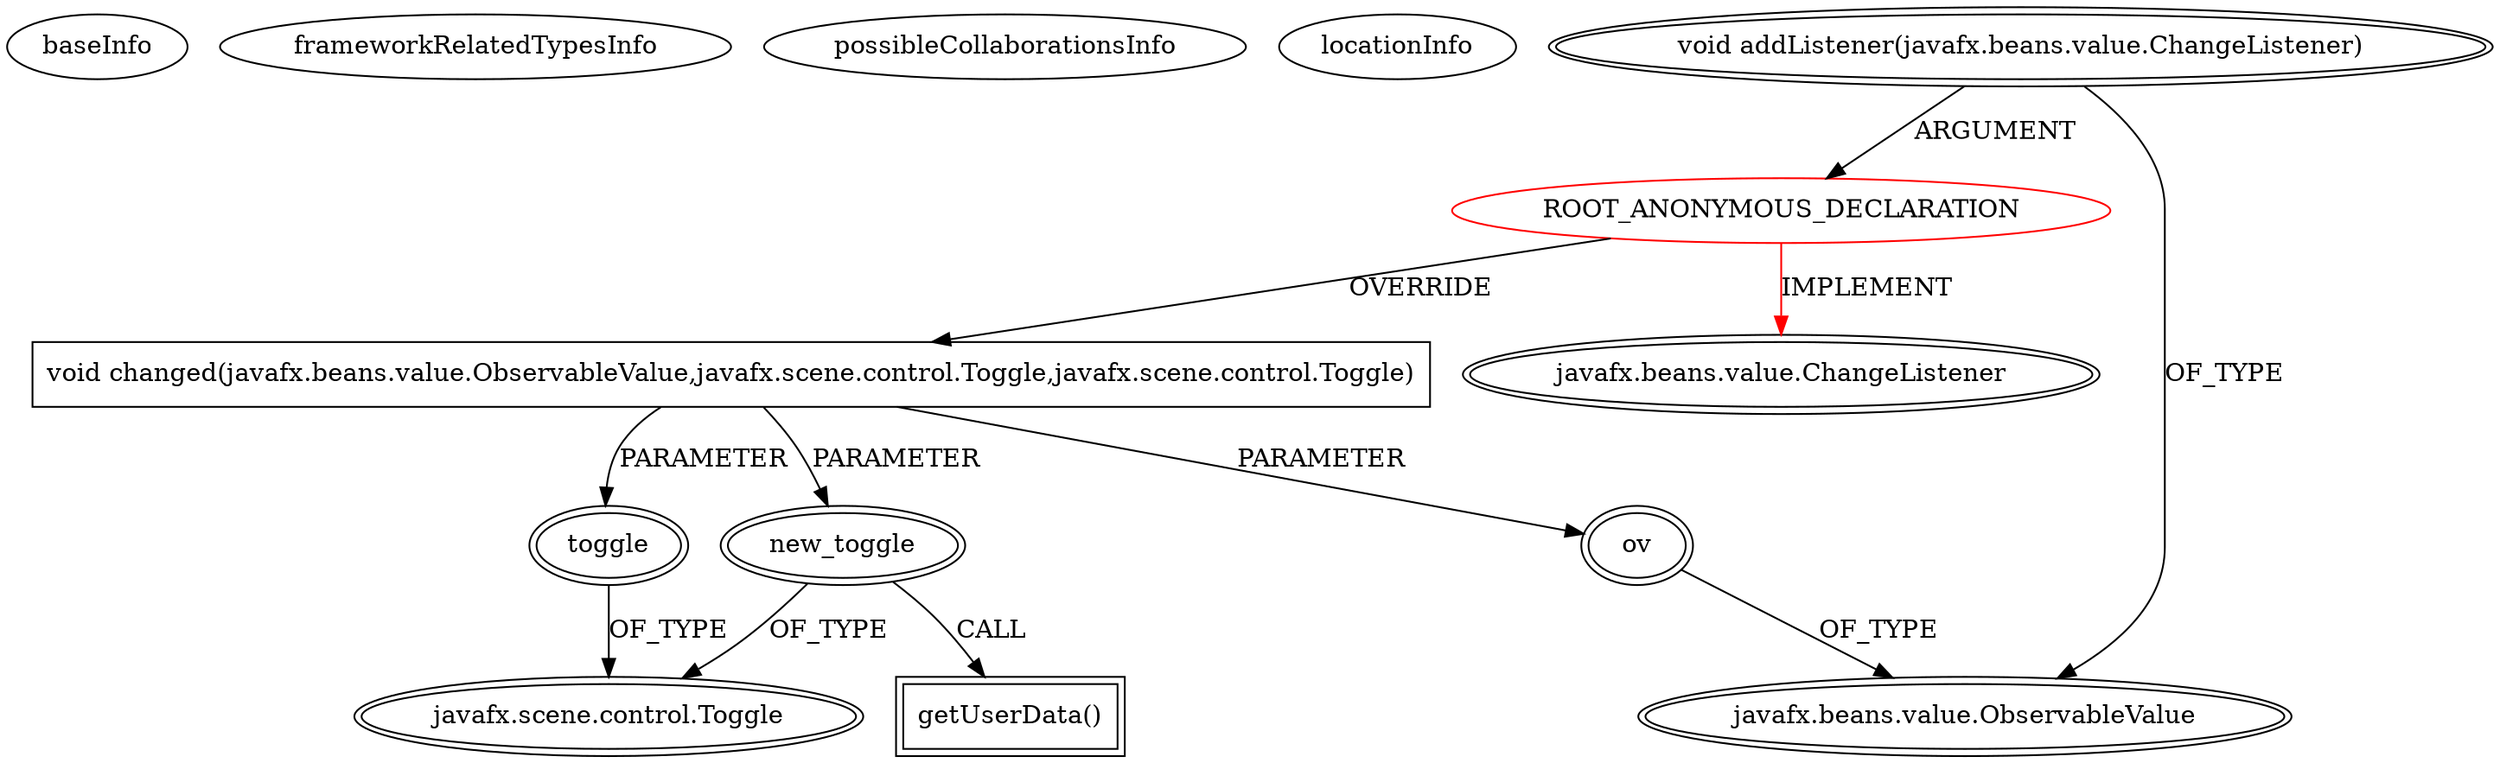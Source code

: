 digraph {
baseInfo[graphId=1477,category="extension_graph",isAnonymous=true,possibleRelation=false]
frameworkRelatedTypesInfo[0="javafx.beans.value.ChangeListener"]
possibleCollaborationsInfo[]
locationInfo[projectName="TomaszKorecki-InvestorAssistant",filePath="/TomaszKorecki-InvestorAssistant/InvestorAssistant-master/Investor's assistant/src/investor/views/InvestorView.java",contextSignature="javafx.scene.layout.Pane addMenuButtons()",graphId="1477"]
0[label="ROOT_ANONYMOUS_DECLARATION",vertexType="ROOT_ANONYMOUS_DECLARATION",isFrameworkType=false,color=red]
1[label="javafx.beans.value.ChangeListener",vertexType="FRAMEWORK_INTERFACE_TYPE",isFrameworkType=true,peripheries=2]
2[label="void addListener(javafx.beans.value.ChangeListener)",vertexType="OUTSIDE_CALL",isFrameworkType=true,peripheries=2]
3[label="javafx.beans.value.ObservableValue",vertexType="FRAMEWORK_INTERFACE_TYPE",isFrameworkType=true,peripheries=2]
4[label="void changed(javafx.beans.value.ObservableValue,javafx.scene.control.Toggle,javafx.scene.control.Toggle)",vertexType="OVERRIDING_METHOD_DECLARATION",isFrameworkType=false,shape=box]
5[label="ov",vertexType="PARAMETER_DECLARATION",isFrameworkType=true,peripheries=2]
7[label="toggle",vertexType="PARAMETER_DECLARATION",isFrameworkType=true,peripheries=2]
8[label="javafx.scene.control.Toggle",vertexType="FRAMEWORK_INTERFACE_TYPE",isFrameworkType=true,peripheries=2]
9[label="new_toggle",vertexType="PARAMETER_DECLARATION",isFrameworkType=true,peripheries=2]
12[label="getUserData()",vertexType="INSIDE_CALL",isFrameworkType=true,peripheries=2,shape=box]
0->1[label="IMPLEMENT",color=red]
2->0[label="ARGUMENT"]
2->3[label="OF_TYPE"]
0->4[label="OVERRIDE"]
5->3[label="OF_TYPE"]
4->5[label="PARAMETER"]
7->8[label="OF_TYPE"]
4->7[label="PARAMETER"]
9->8[label="OF_TYPE"]
4->9[label="PARAMETER"]
9->12[label="CALL"]
}
